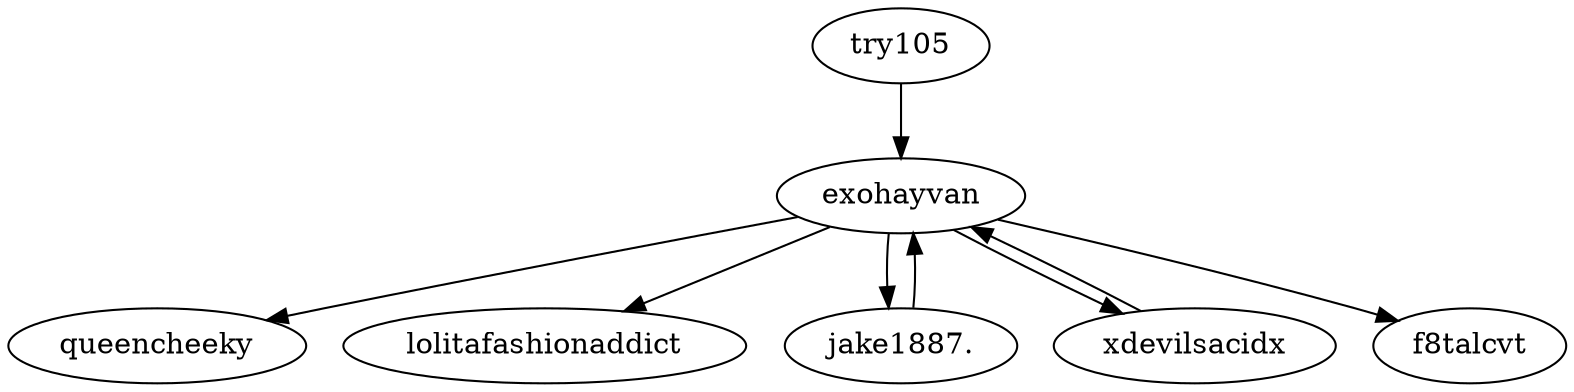 // Family Tree
digraph {
	exohayvan -> queencheeky
	exohayvan -> lolitafashionaddict
	exohayvan -> "jake1887."
	exohayvan -> xdevilsacidx
	"jake1887." -> exohayvan
	xdevilsacidx -> exohayvan
	exohayvan -> f8talcvt
	try105 -> exohayvan
}
